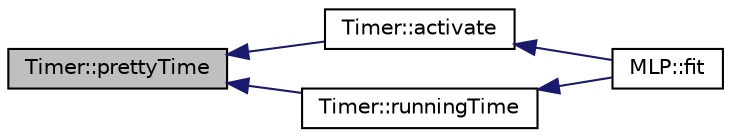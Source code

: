 digraph "Timer::prettyTime"
{
  bgcolor="transparent";
  edge [fontname="Helvetica",fontsize="10",labelfontname="Helvetica",labelfontsize="10"];
  node [fontname="Helvetica",fontsize="10",shape=record];
  rankdir="LR";
  Node11 [label="Timer::prettyTime",height=0.2,width=0.4,color="black", fillcolor="grey75", style="filled", fontcolor="black"];
  Node11 -> Node12 [dir="back",color="midnightblue",fontsize="10",style="solid",fontname="Helvetica"];
  Node12 [label="Timer::activate",height=0.2,width=0.4,color="black",URL="$classTimer.html#a39c1c8047b50133aea46341f898da32f",tooltip="Checks if the time interval passed in the constructor has passed. "];
  Node12 -> Node13 [dir="back",color="midnightblue",fontsize="10",style="solid",fontname="Helvetica"];
  Node13 [label="MLP::fit",height=0.2,width=0.4,color="black",URL="$classMLP.html#a585e98d5b6ed65bf1bf2f8dbde6cb745",tooltip="Train a multiplayer perceptron. "];
  Node11 -> Node14 [dir="back",color="midnightblue",fontsize="10",style="solid",fontname="Helvetica"];
  Node14 [label="Timer::runningTime",height=0.2,width=0.4,color="black",URL="$classTimer.html#a7f5fac9e0cce578f93a6925c31d58c75"];
  Node14 -> Node13 [dir="back",color="midnightblue",fontsize="10",style="solid",fontname="Helvetica"];
}
